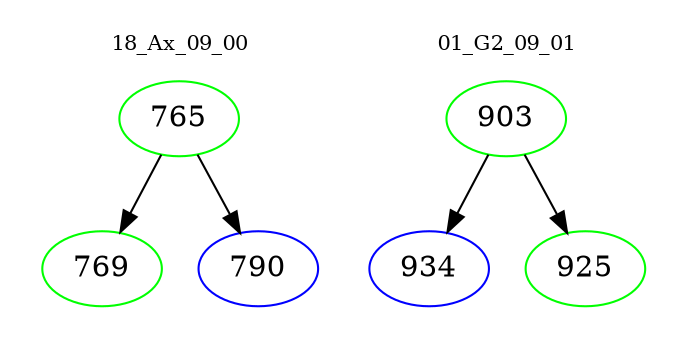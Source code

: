 digraph{
subgraph cluster_0 {
color = white
label = "18_Ax_09_00";
fontsize=10;
T0_765 [label="765", color="green"]
T0_765 -> T0_769 [color="black"]
T0_769 [label="769", color="green"]
T0_765 -> T0_790 [color="black"]
T0_790 [label="790", color="blue"]
}
subgraph cluster_1 {
color = white
label = "01_G2_09_01";
fontsize=10;
T1_903 [label="903", color="green"]
T1_903 -> T1_934 [color="black"]
T1_934 [label="934", color="blue"]
T1_903 -> T1_925 [color="black"]
T1_925 [label="925", color="green"]
}
}
